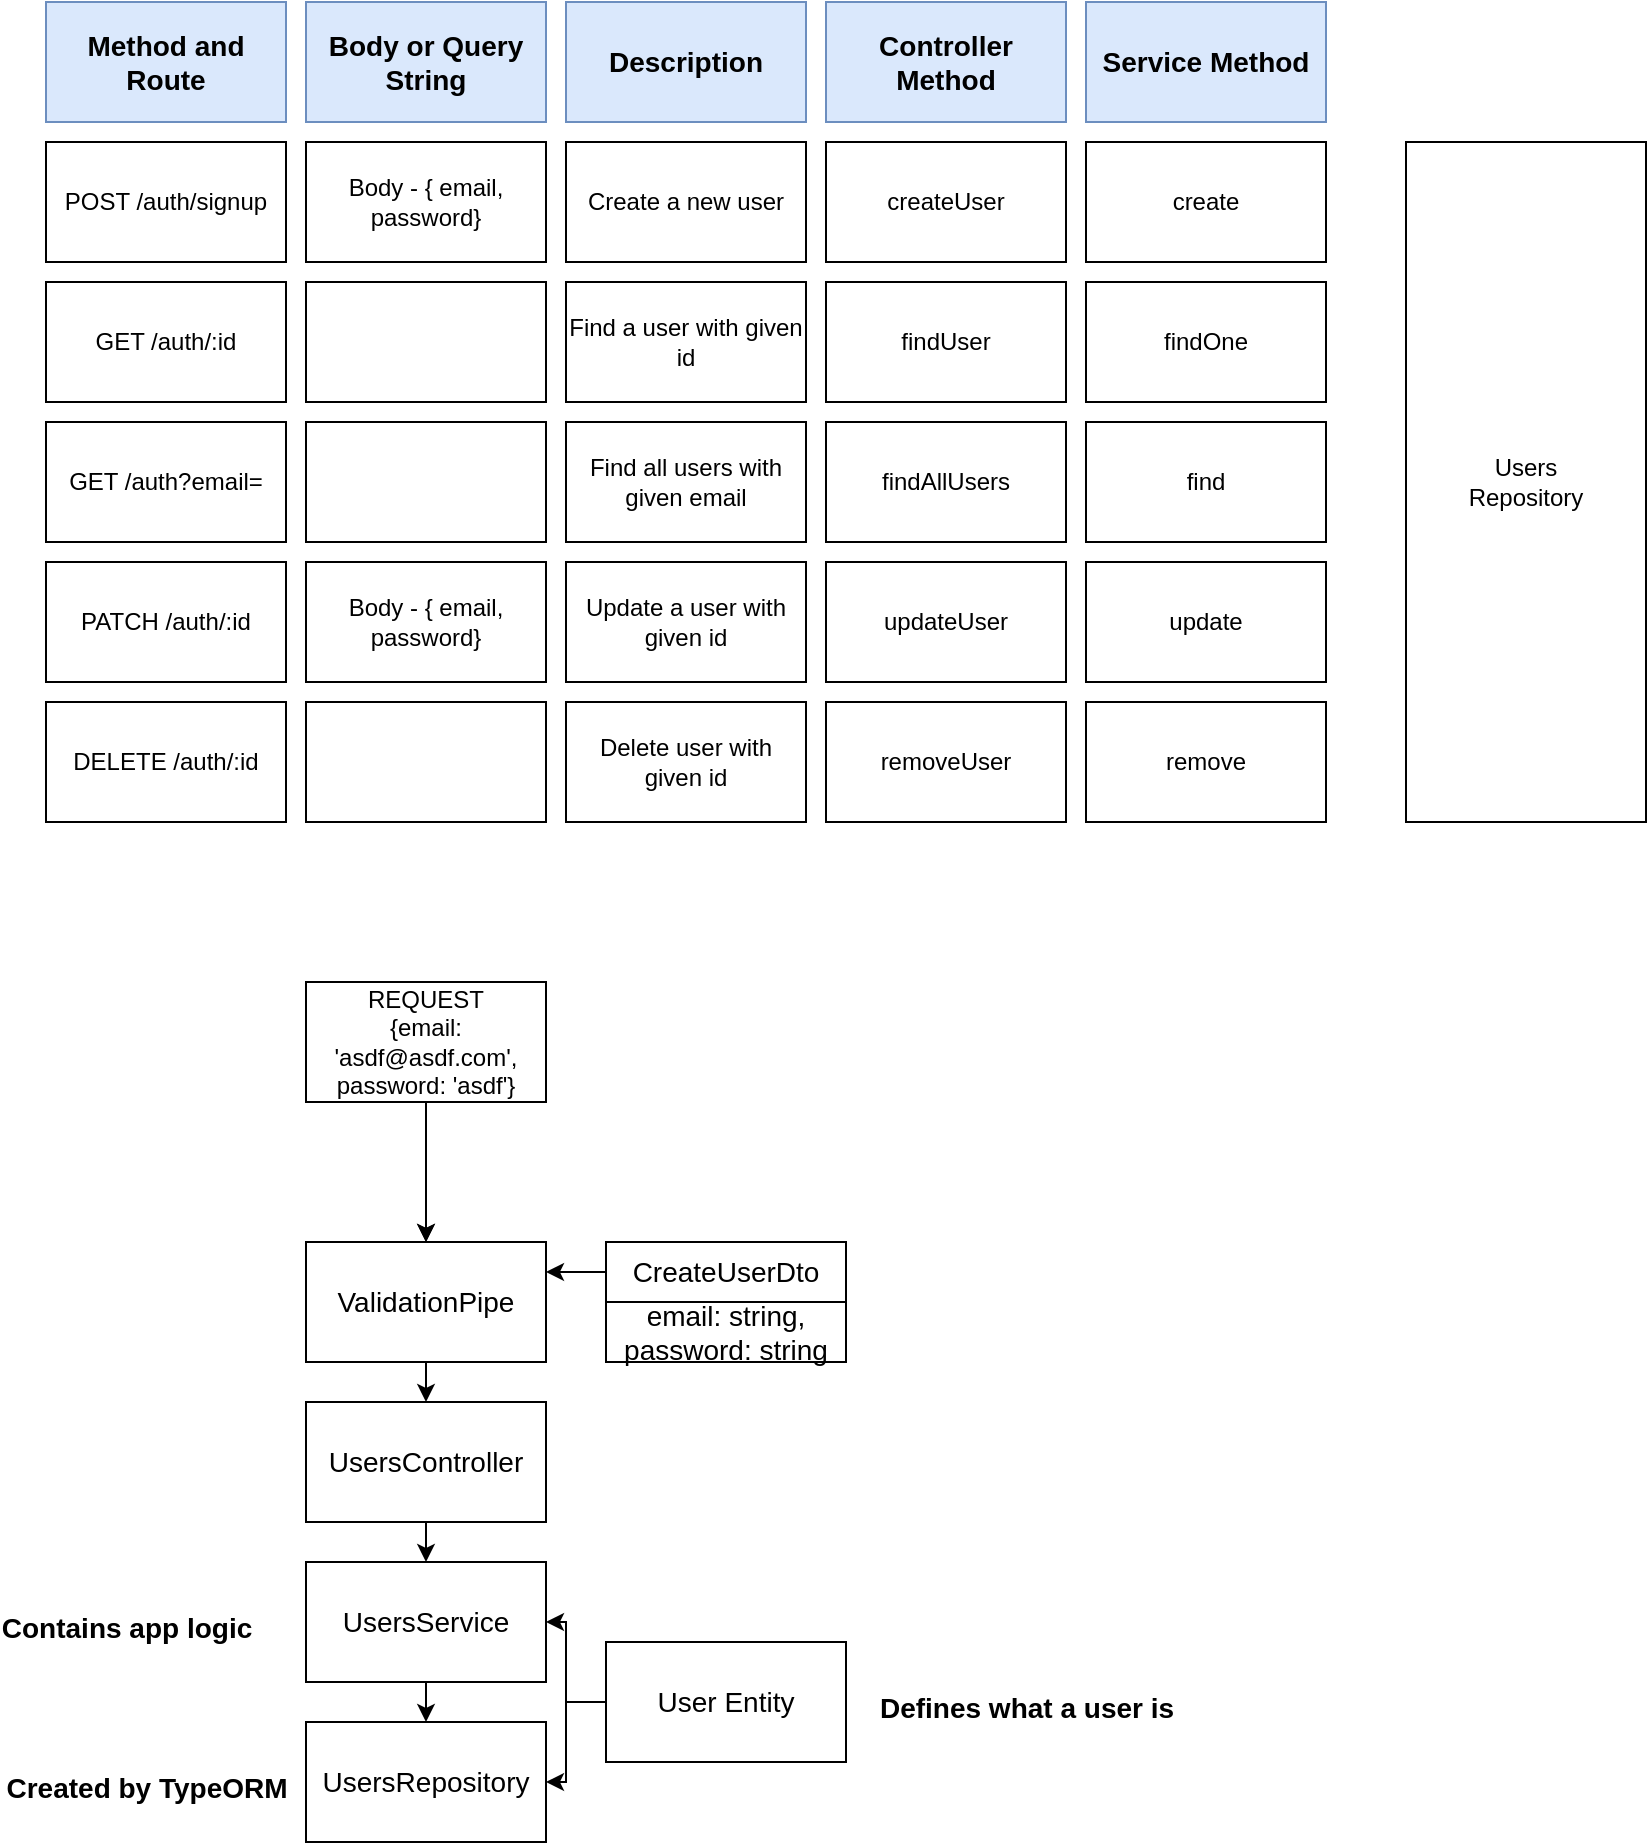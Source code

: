 <mxfile version="20.2.2" type="github">
  <diagram id="zvHFClSib5flitL1GLly" name="페이지-1">
    <mxGraphModel dx="1038" dy="547" grid="1" gridSize="10" guides="1" tooltips="1" connect="1" arrows="1" fold="1" page="1" pageScale="1" pageWidth="827" pageHeight="1169" math="0" shadow="0">
      <root>
        <mxCell id="0" />
        <mxCell id="1" parent="0" />
        <mxCell id="-xXiKdmYta9QCQVY3w8O-1" value="Method and Route&lt;br style=&quot;font-size: 14px;&quot;&gt;" style="rounded=0;whiteSpace=wrap;html=1;fillColor=#dae8fc;strokeColor=#6c8ebf;fontSize=14;fontStyle=1" vertex="1" parent="1">
          <mxGeometry x="40" y="80" width="120" height="60" as="geometry" />
        </mxCell>
        <mxCell id="-xXiKdmYta9QCQVY3w8O-2" value="Body or Query String" style="rounded=0;whiteSpace=wrap;html=1;fillColor=#dae8fc;strokeColor=#6c8ebf;fontSize=14;fontStyle=1" vertex="1" parent="1">
          <mxGeometry x="170" y="80" width="120" height="60" as="geometry" />
        </mxCell>
        <mxCell id="-xXiKdmYta9QCQVY3w8O-3" value="Description" style="rounded=0;whiteSpace=wrap;html=1;fillColor=#dae8fc;strokeColor=#6c8ebf;fontSize=14;fontStyle=1" vertex="1" parent="1">
          <mxGeometry x="300" y="80" width="120" height="60" as="geometry" />
        </mxCell>
        <mxCell id="-xXiKdmYta9QCQVY3w8O-4" value="Controller Method" style="rounded=0;whiteSpace=wrap;html=1;fillColor=#dae8fc;strokeColor=#6c8ebf;fontSize=14;fontStyle=1" vertex="1" parent="1">
          <mxGeometry x="430" y="80" width="120" height="60" as="geometry" />
        </mxCell>
        <mxCell id="-xXiKdmYta9QCQVY3w8O-5" value="Service&amp;nbsp;Method" style="rounded=0;whiteSpace=wrap;html=1;fillColor=#dae8fc;strokeColor=#6c8ebf;fontSize=14;fontStyle=1" vertex="1" parent="1">
          <mxGeometry x="560" y="80" width="120" height="60" as="geometry" />
        </mxCell>
        <mxCell id="-xXiKdmYta9QCQVY3w8O-6" value="POST /auth/signup&lt;br style=&quot;font-size: 12px;&quot;&gt;" style="rounded=0;whiteSpace=wrap;html=1;fontSize=12;" vertex="1" parent="1">
          <mxGeometry x="40" y="150" width="120" height="60" as="geometry" />
        </mxCell>
        <mxCell id="-xXiKdmYta9QCQVY3w8O-7" value="GET /auth/:id" style="rounded=0;whiteSpace=wrap;html=1;fontSize=12;" vertex="1" parent="1">
          <mxGeometry x="40" y="220" width="120" height="60" as="geometry" />
        </mxCell>
        <mxCell id="-xXiKdmYta9QCQVY3w8O-8" value="GET /auth?email=" style="rounded=0;whiteSpace=wrap;html=1;fontSize=12;" vertex="1" parent="1">
          <mxGeometry x="40" y="290" width="120" height="60" as="geometry" />
        </mxCell>
        <mxCell id="-xXiKdmYta9QCQVY3w8O-9" value="PATCH /auth/:id" style="rounded=0;whiteSpace=wrap;html=1;fontSize=12;" vertex="1" parent="1">
          <mxGeometry x="40" y="360" width="120" height="60" as="geometry" />
        </mxCell>
        <mxCell id="-xXiKdmYta9QCQVY3w8O-10" value="DELETE /auth/:id" style="rounded=0;whiteSpace=wrap;html=1;fontSize=12;" vertex="1" parent="1">
          <mxGeometry x="40" y="430" width="120" height="60" as="geometry" />
        </mxCell>
        <mxCell id="-xXiKdmYta9QCQVY3w8O-11" value="Body - { email, password}" style="rounded=0;whiteSpace=wrap;html=1;fontSize=12;" vertex="1" parent="1">
          <mxGeometry x="170" y="150" width="120" height="60" as="geometry" />
        </mxCell>
        <mxCell id="-xXiKdmYta9QCQVY3w8O-12" value="" style="rounded=0;whiteSpace=wrap;html=1;fontSize=12;" vertex="1" parent="1">
          <mxGeometry x="170" y="220" width="120" height="60" as="geometry" />
        </mxCell>
        <mxCell id="-xXiKdmYta9QCQVY3w8O-13" value="" style="rounded=0;whiteSpace=wrap;html=1;fontSize=12;" vertex="1" parent="1">
          <mxGeometry x="170" y="290" width="120" height="60" as="geometry" />
        </mxCell>
        <mxCell id="-xXiKdmYta9QCQVY3w8O-14" value="Body - { email, password}" style="rounded=0;whiteSpace=wrap;html=1;fontSize=12;" vertex="1" parent="1">
          <mxGeometry x="170" y="360" width="120" height="60" as="geometry" />
        </mxCell>
        <mxCell id="-xXiKdmYta9QCQVY3w8O-15" value="" style="rounded=0;whiteSpace=wrap;html=1;fontSize=12;" vertex="1" parent="1">
          <mxGeometry x="170" y="430" width="120" height="60" as="geometry" />
        </mxCell>
        <mxCell id="-xXiKdmYta9QCQVY3w8O-16" value="Create a new user" style="rounded=0;whiteSpace=wrap;html=1;fontSize=12;" vertex="1" parent="1">
          <mxGeometry x="300" y="150" width="120" height="60" as="geometry" />
        </mxCell>
        <mxCell id="-xXiKdmYta9QCQVY3w8O-17" value="Find a user with given id" style="rounded=0;whiteSpace=wrap;html=1;fontSize=12;" vertex="1" parent="1">
          <mxGeometry x="300" y="220" width="120" height="60" as="geometry" />
        </mxCell>
        <mxCell id="-xXiKdmYta9QCQVY3w8O-18" value="Find all users with given email" style="rounded=0;whiteSpace=wrap;html=1;fontSize=12;" vertex="1" parent="1">
          <mxGeometry x="300" y="290" width="120" height="60" as="geometry" />
        </mxCell>
        <mxCell id="-xXiKdmYta9QCQVY3w8O-19" value="Update a user with given id" style="rounded=0;whiteSpace=wrap;html=1;fontSize=12;" vertex="1" parent="1">
          <mxGeometry x="300" y="360" width="120" height="60" as="geometry" />
        </mxCell>
        <mxCell id="-xXiKdmYta9QCQVY3w8O-20" value="Delete user with given id" style="rounded=0;whiteSpace=wrap;html=1;fontSize=12;" vertex="1" parent="1">
          <mxGeometry x="300" y="430" width="120" height="60" as="geometry" />
        </mxCell>
        <mxCell id="-xXiKdmYta9QCQVY3w8O-21" value="createUser" style="rounded=0;whiteSpace=wrap;html=1;fontSize=12;" vertex="1" parent="1">
          <mxGeometry x="430" y="150" width="120" height="60" as="geometry" />
        </mxCell>
        <mxCell id="-xXiKdmYta9QCQVY3w8O-22" value="findUser" style="rounded=0;whiteSpace=wrap;html=1;fontSize=12;" vertex="1" parent="1">
          <mxGeometry x="430" y="220" width="120" height="60" as="geometry" />
        </mxCell>
        <mxCell id="-xXiKdmYta9QCQVY3w8O-23" value="findAllUsers" style="rounded=0;whiteSpace=wrap;html=1;fontSize=12;" vertex="1" parent="1">
          <mxGeometry x="430" y="290" width="120" height="60" as="geometry" />
        </mxCell>
        <mxCell id="-xXiKdmYta9QCQVY3w8O-24" value="updateUser" style="rounded=0;whiteSpace=wrap;html=1;fontSize=12;" vertex="1" parent="1">
          <mxGeometry x="430" y="360" width="120" height="60" as="geometry" />
        </mxCell>
        <mxCell id="-xXiKdmYta9QCQVY3w8O-25" value="removeUser" style="rounded=0;whiteSpace=wrap;html=1;fontSize=12;" vertex="1" parent="1">
          <mxGeometry x="430" y="430" width="120" height="60" as="geometry" />
        </mxCell>
        <mxCell id="-xXiKdmYta9QCQVY3w8O-26" value="create" style="rounded=0;whiteSpace=wrap;html=1;fontSize=12;" vertex="1" parent="1">
          <mxGeometry x="560" y="150" width="120" height="60" as="geometry" />
        </mxCell>
        <mxCell id="-xXiKdmYta9QCQVY3w8O-27" value="findOne" style="rounded=0;whiteSpace=wrap;html=1;fontSize=12;" vertex="1" parent="1">
          <mxGeometry x="560" y="220" width="120" height="60" as="geometry" />
        </mxCell>
        <mxCell id="-xXiKdmYta9QCQVY3w8O-28" value="find" style="rounded=0;whiteSpace=wrap;html=1;fontSize=12;" vertex="1" parent="1">
          <mxGeometry x="560" y="290" width="120" height="60" as="geometry" />
        </mxCell>
        <mxCell id="-xXiKdmYta9QCQVY3w8O-29" value="update" style="rounded=0;whiteSpace=wrap;html=1;fontSize=12;" vertex="1" parent="1">
          <mxGeometry x="560" y="360" width="120" height="60" as="geometry" />
        </mxCell>
        <mxCell id="-xXiKdmYta9QCQVY3w8O-30" value="remove" style="rounded=0;whiteSpace=wrap;html=1;fontSize=12;" vertex="1" parent="1">
          <mxGeometry x="560" y="430" width="120" height="60" as="geometry" />
        </mxCell>
        <mxCell id="-xXiKdmYta9QCQVY3w8O-31" value="Users&lt;br&gt;Repository" style="rounded=0;whiteSpace=wrap;html=1;fontSize=12;" vertex="1" parent="1">
          <mxGeometry x="720" y="150" width="120" height="340" as="geometry" />
        </mxCell>
        <mxCell id="-xXiKdmYta9QCQVY3w8O-39" style="edgeStyle=orthogonalEdgeStyle;rounded=0;orthogonalLoop=1;jettySize=auto;html=1;exitX=0.5;exitY=1;exitDx=0;exitDy=0;entryX=0.5;entryY=0;entryDx=0;entryDy=0;fontSize=14;" edge="1" parent="1" target="-xXiKdmYta9QCQVY3w8O-33">
          <mxGeometry relative="1" as="geometry">
            <mxPoint x="230" y="690" as="sourcePoint" />
          </mxGeometry>
        </mxCell>
        <mxCell id="-xXiKdmYta9QCQVY3w8O-40" style="edgeStyle=orthogonalEdgeStyle;rounded=0;orthogonalLoop=1;jettySize=auto;html=1;exitX=0.5;exitY=1;exitDx=0;exitDy=0;entryX=0.5;entryY=0;entryDx=0;entryDy=0;fontSize=12;" edge="1" parent="1" source="-xXiKdmYta9QCQVY3w8O-32" target="-xXiKdmYta9QCQVY3w8O-33">
          <mxGeometry relative="1" as="geometry" />
        </mxCell>
        <mxCell id="-xXiKdmYta9QCQVY3w8O-32" value="REQUEST&lt;br&gt;{email: &#39;asdf@asdf.com&#39;,&lt;br&gt;password: &#39;asdf&#39;}" style="rounded=0;whiteSpace=wrap;html=1;fontSize=12;" vertex="1" parent="1">
          <mxGeometry x="170" y="570" width="120" height="60" as="geometry" />
        </mxCell>
        <mxCell id="-xXiKdmYta9QCQVY3w8O-41" style="edgeStyle=orthogonalEdgeStyle;rounded=0;orthogonalLoop=1;jettySize=auto;html=1;exitX=0.5;exitY=1;exitDx=0;exitDy=0;entryX=0.5;entryY=0;entryDx=0;entryDy=0;fontSize=14;" edge="1" parent="1" source="-xXiKdmYta9QCQVY3w8O-33" target="-xXiKdmYta9QCQVY3w8O-35">
          <mxGeometry relative="1" as="geometry" />
        </mxCell>
        <mxCell id="-xXiKdmYta9QCQVY3w8O-33" value="ValidationPipe" style="rounded=0;whiteSpace=wrap;html=1;fontSize=14;" vertex="1" parent="1">
          <mxGeometry x="170" y="700" width="120" height="60" as="geometry" />
        </mxCell>
        <mxCell id="-xXiKdmYta9QCQVY3w8O-49" style="edgeStyle=orthogonalEdgeStyle;rounded=0;orthogonalLoop=1;jettySize=auto;html=1;exitX=0;exitY=0.5;exitDx=0;exitDy=0;entryX=1;entryY=0.25;entryDx=0;entryDy=0;fontSize=14;" edge="1" parent="1" source="-xXiKdmYta9QCQVY3w8O-34" target="-xXiKdmYta9QCQVY3w8O-33">
          <mxGeometry relative="1" as="geometry" />
        </mxCell>
        <mxCell id="-xXiKdmYta9QCQVY3w8O-34" value="CreateUserDto" style="rounded=0;whiteSpace=wrap;html=1;fontSize=14;" vertex="1" parent="1">
          <mxGeometry x="320" y="700" width="120" height="30" as="geometry" />
        </mxCell>
        <mxCell id="-xXiKdmYta9QCQVY3w8O-42" style="edgeStyle=orthogonalEdgeStyle;rounded=0;orthogonalLoop=1;jettySize=auto;html=1;exitX=0.5;exitY=1;exitDx=0;exitDy=0;entryX=0.5;entryY=0;entryDx=0;entryDy=0;fontSize=14;" edge="1" parent="1" source="-xXiKdmYta9QCQVY3w8O-35" target="-xXiKdmYta9QCQVY3w8O-36">
          <mxGeometry relative="1" as="geometry" />
        </mxCell>
        <mxCell id="-xXiKdmYta9QCQVY3w8O-35" value="UsersController" style="rounded=0;whiteSpace=wrap;html=1;fontSize=14;" vertex="1" parent="1">
          <mxGeometry x="170" y="780" width="120" height="60" as="geometry" />
        </mxCell>
        <mxCell id="-xXiKdmYta9QCQVY3w8O-43" style="edgeStyle=orthogonalEdgeStyle;rounded=0;orthogonalLoop=1;jettySize=auto;html=1;exitX=0.5;exitY=1;exitDx=0;exitDy=0;entryX=0.5;entryY=0;entryDx=0;entryDy=0;fontSize=14;" edge="1" parent="1" source="-xXiKdmYta9QCQVY3w8O-36" target="-xXiKdmYta9QCQVY3w8O-37">
          <mxGeometry relative="1" as="geometry" />
        </mxCell>
        <mxCell id="-xXiKdmYta9QCQVY3w8O-36" value="UsersService" style="rounded=0;whiteSpace=wrap;html=1;fontSize=14;" vertex="1" parent="1">
          <mxGeometry x="170" y="860" width="120" height="60" as="geometry" />
        </mxCell>
        <mxCell id="-xXiKdmYta9QCQVY3w8O-37" value="UsersRepository" style="rounded=0;whiteSpace=wrap;html=1;fontSize=14;" vertex="1" parent="1">
          <mxGeometry x="170" y="940" width="120" height="60" as="geometry" />
        </mxCell>
        <mxCell id="-xXiKdmYta9QCQVY3w8O-44" style="edgeStyle=orthogonalEdgeStyle;rounded=0;orthogonalLoop=1;jettySize=auto;html=1;exitX=0;exitY=0.5;exitDx=0;exitDy=0;entryX=1;entryY=0.5;entryDx=0;entryDy=0;fontSize=14;" edge="1" parent="1" source="-xXiKdmYta9QCQVY3w8O-38" target="-xXiKdmYta9QCQVY3w8O-36">
          <mxGeometry relative="1" as="geometry" />
        </mxCell>
        <mxCell id="-xXiKdmYta9QCQVY3w8O-46" style="edgeStyle=orthogonalEdgeStyle;rounded=0;orthogonalLoop=1;jettySize=auto;html=1;exitX=0;exitY=0.5;exitDx=0;exitDy=0;entryX=1;entryY=0.5;entryDx=0;entryDy=0;fontSize=14;" edge="1" parent="1" source="-xXiKdmYta9QCQVY3w8O-38" target="-xXiKdmYta9QCQVY3w8O-37">
          <mxGeometry relative="1" as="geometry" />
        </mxCell>
        <mxCell id="-xXiKdmYta9QCQVY3w8O-38" value="User Entity" style="rounded=0;whiteSpace=wrap;html=1;fontSize=14;" vertex="1" parent="1">
          <mxGeometry x="320" y="900" width="120" height="60" as="geometry" />
        </mxCell>
        <mxCell id="-xXiKdmYta9QCQVY3w8O-47" style="edgeStyle=orthogonalEdgeStyle;rounded=0;orthogonalLoop=1;jettySize=auto;html=1;exitX=0.5;exitY=1;exitDx=0;exitDy=0;fontSize=14;" edge="1" parent="1" source="-xXiKdmYta9QCQVY3w8O-34" target="-xXiKdmYta9QCQVY3w8O-34">
          <mxGeometry relative="1" as="geometry" />
        </mxCell>
        <mxCell id="-xXiKdmYta9QCQVY3w8O-48" value="email: string,&lt;br style=&quot;font-size: 14px;&quot;&gt;password: string" style="rounded=0;whiteSpace=wrap;html=1;fontSize=14;" vertex="1" parent="1">
          <mxGeometry x="320" y="730" width="120" height="30" as="geometry" />
        </mxCell>
        <mxCell id="-xXiKdmYta9QCQVY3w8O-50" value="&lt;font style=&quot;font-size: 14px;&quot;&gt;Defines what a user is&lt;/font&gt;" style="text;strokeColor=none;fillColor=none;html=1;fontSize=24;fontStyle=1;verticalAlign=middle;align=center;" vertex="1" parent="1">
          <mxGeometry x="480" y="910" width="100" height="40" as="geometry" />
        </mxCell>
        <mxCell id="-xXiKdmYta9QCQVY3w8O-51" value="&lt;span style=&quot;font-size: 14px;&quot;&gt;Contains app logic&lt;br&gt;&lt;/span&gt;" style="text;strokeColor=none;fillColor=none;html=1;fontSize=24;fontStyle=1;verticalAlign=middle;align=center;" vertex="1" parent="1">
          <mxGeometry x="30" y="870" width="100" height="40" as="geometry" />
        </mxCell>
        <mxCell id="-xXiKdmYta9QCQVY3w8O-52" value="&lt;span style=&quot;font-size: 14px;&quot;&gt;Created by TypeORM&lt;br&gt;&lt;/span&gt;" style="text;strokeColor=none;fillColor=none;html=1;fontSize=24;fontStyle=1;verticalAlign=middle;align=center;" vertex="1" parent="1">
          <mxGeometry x="40" y="950" width="100" height="40" as="geometry" />
        </mxCell>
      </root>
    </mxGraphModel>
  </diagram>
</mxfile>

